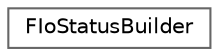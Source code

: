 digraph "Graphical Class Hierarchy"
{
 // INTERACTIVE_SVG=YES
 // LATEX_PDF_SIZE
  bgcolor="transparent";
  edge [fontname=Helvetica,fontsize=10,labelfontname=Helvetica,labelfontsize=10];
  node [fontname=Helvetica,fontsize=10,shape=box,height=0.2,width=0.4];
  rankdir="LR";
  Node0 [id="Node000000",label="FIoStatusBuilder",height=0.2,width=0.4,color="grey40", fillcolor="white", style="filled",URL="$df/dbd/classFIoStatusBuilder.html",tooltip="Helper to make it easier to generate meaningful error messages."];
}
